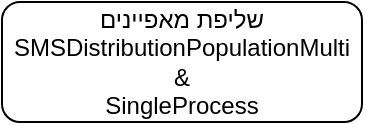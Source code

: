 <mxfile version="10.7.5" type="github"><diagram id="dpa6WO3m0XJFdGmilgg4" name="Page-1"><mxGraphModel dx="1394" dy="715" grid="1" gridSize="10" guides="1" tooltips="1" connect="1" arrows="1" fold="1" page="1" pageScale="1" pageWidth="850" pageHeight="1100" math="0" shadow="0"><root><mxCell id="0"/><mxCell id="1" parent="0"/><UserObject label="שליפת מאפיינים&lt;br&gt;SMSDistributionPopulationMulti&lt;br&gt;&amp;amp;&lt;br&gt;SingleProcess&lt;br&gt;" tooltip="zsdfgsdgsdg" id="Fcd9iC4_ISc6o5NBvxgp-1"><mxCell style="rounded=1;whiteSpace=wrap;html=1;" vertex="1" parent="1"><mxGeometry x="330" y="30" width="180" height="60" as="geometry"/></mxCell></UserObject></root></mxGraphModel></diagram></mxfile>